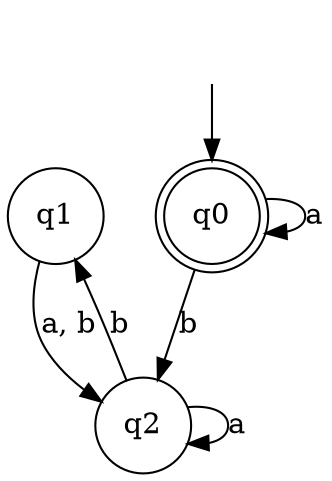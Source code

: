 digraph Automaton {

q1 [shape = circle];

q2 [shape = circle];

_nil [style = invis];

q0 [shape = doublecircle];

_nil -> q0;

q1 -> q2 [label = "a, b"];

q0 -> q0 [label = "a"];

q0 -> q2 [label = "b"];

q2 -> q1 [label = "b"];

q2 -> q2 [label = "a"];

}

